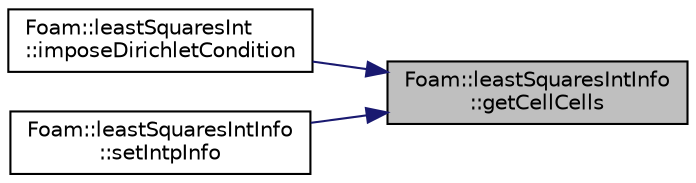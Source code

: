 digraph "Foam::leastSquaresIntInfo::getCellCells"
{
 // LATEX_PDF_SIZE
  edge [fontname="Helvetica",fontsize="10",labelfontname="Helvetica",labelfontsize="10"];
  node [fontname="Helvetica",fontsize="10",shape=record];
  rankdir="RL";
  Node1 [label="Foam::leastSquaresIntInfo\l::getCellCells",height=0.2,width=0.4,color="black", fillcolor="grey75", style="filled", fontcolor="black",tooltip=" "];
  Node1 -> Node2 [dir="back",color="midnightblue",fontsize="10",style="solid"];
  Node2 [label="Foam::leastSquaresInt\l::imposeDirichletCondition",height=0.2,width=0.4,color="black", fillcolor="white", style="filled",URL="$classFoam_1_1leastSquaresInt.html#a35d025f1895464d452dc4982fac4971f",tooltip=" "];
  Node1 -> Node3 [dir="back",color="midnightblue",fontsize="10",style="solid"];
  Node3 [label="Foam::leastSquaresIntInfo\l::setIntpInfo",height=0.2,width=0.4,color="black", fillcolor="white", style="filled",URL="$classFoam_1_1leastSquaresIntInfo.html#a6dfafd16d2faf85aac335a80f376d914",tooltip=" "];
}
